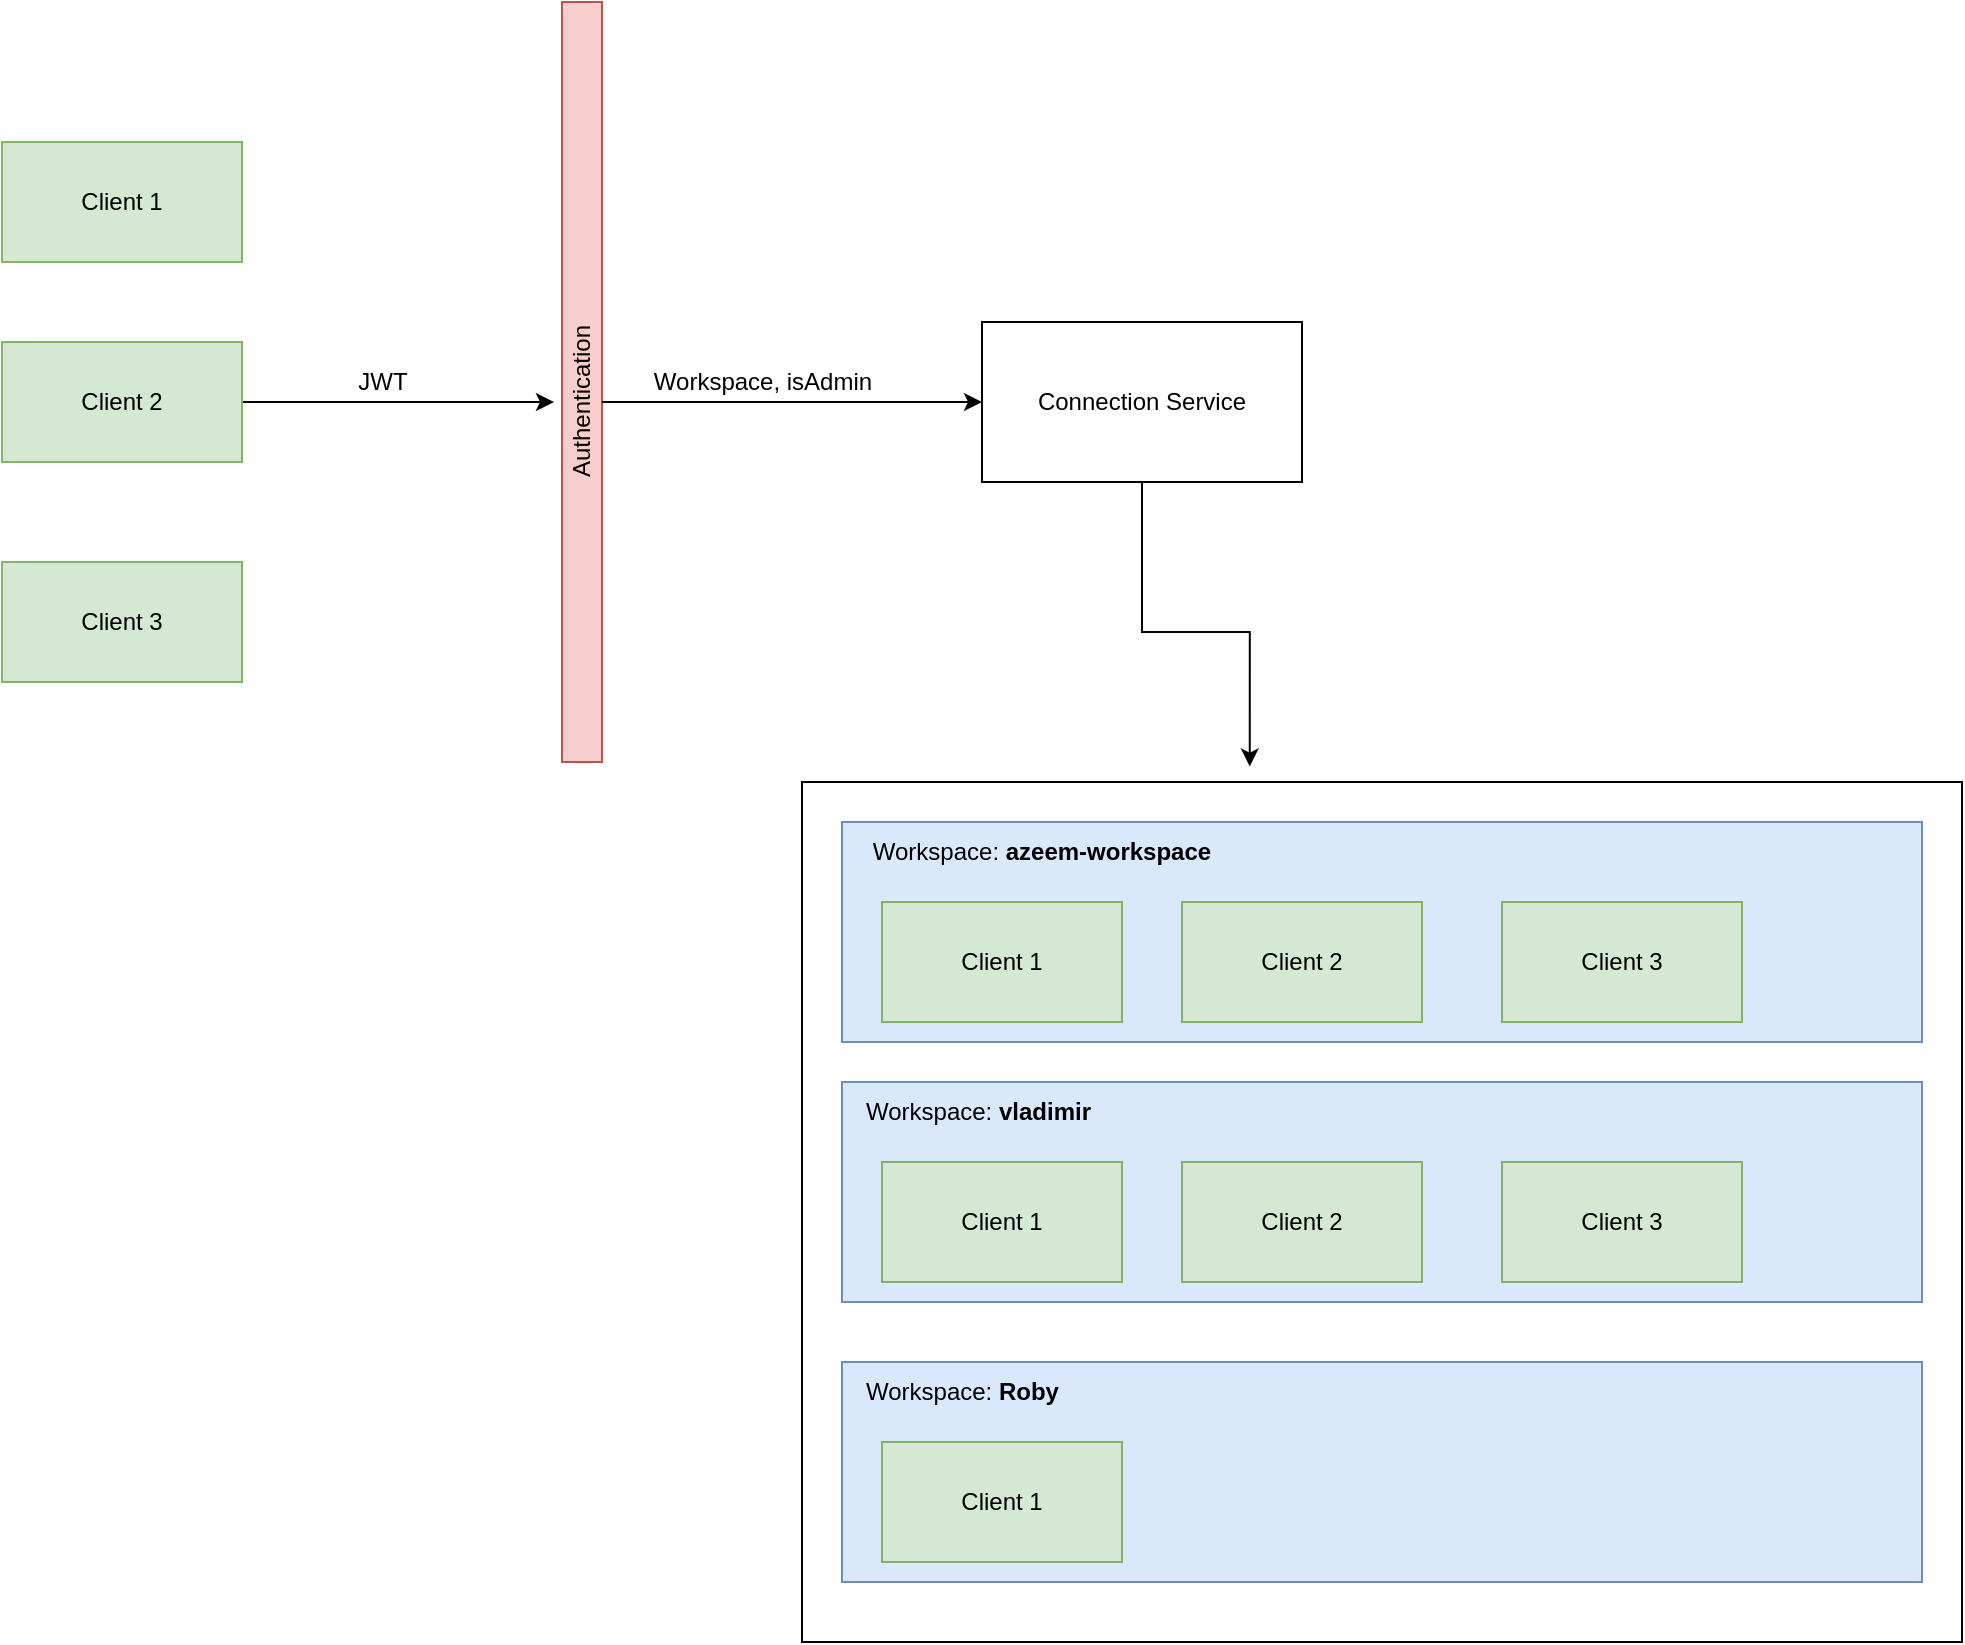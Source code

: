 <mxfile version="18.1.3" type="github">
  <diagram id="CW5a-jpiLjpU970YetBy" name="Page-1">
    <mxGraphModel dx="1422" dy="773" grid="1" gridSize="10" guides="1" tooltips="1" connect="1" arrows="1" fold="1" page="1" pageScale="1" pageWidth="1000" pageHeight="700" math="0" shadow="0">
      <root>
        <mxCell id="0" />
        <mxCell id="1" parent="0" />
        <mxCell id="zJUUyPgEPxu4SLfRpLYF-11" value="" style="rounded=0;whiteSpace=wrap;html=1;" vertex="1" parent="1">
          <mxGeometry x="480" y="520" width="580" height="430" as="geometry" />
        </mxCell>
        <mxCell id="zJUUyPgEPxu4SLfRpLYF-1" value="Client 1" style="rounded=0;whiteSpace=wrap;html=1;fillColor=#d5e8d4;strokeColor=#82b366;" vertex="1" parent="1">
          <mxGeometry x="80" y="200" width="120" height="60" as="geometry" />
        </mxCell>
        <mxCell id="zJUUyPgEPxu4SLfRpLYF-10" style="edgeStyle=orthogonalEdgeStyle;rounded=0;orthogonalLoop=1;jettySize=auto;html=1;entryX=0.5;entryY=-0.2;entryDx=0;entryDy=0;entryPerimeter=0;" edge="1" parent="1" source="zJUUyPgEPxu4SLfRpLYF-2" target="zJUUyPgEPxu4SLfRpLYF-5">
          <mxGeometry relative="1" as="geometry" />
        </mxCell>
        <mxCell id="zJUUyPgEPxu4SLfRpLYF-2" value="Client 2" style="rounded=0;whiteSpace=wrap;html=1;fillColor=#d5e8d4;strokeColor=#82b366;" vertex="1" parent="1">
          <mxGeometry x="80" y="300" width="120" height="60" as="geometry" />
        </mxCell>
        <mxCell id="zJUUyPgEPxu4SLfRpLYF-3" value="Client 3" style="rounded=0;whiteSpace=wrap;html=1;fillColor=#d5e8d4;strokeColor=#82b366;" vertex="1" parent="1">
          <mxGeometry x="80" y="410" width="120" height="60" as="geometry" />
        </mxCell>
        <mxCell id="zJUUyPgEPxu4SLfRpLYF-4" value="" style="rounded=0;whiteSpace=wrap;html=1;fillColor=#f8cecc;strokeColor=#b85450;" vertex="1" parent="1">
          <mxGeometry x="360" y="130" width="20" height="380" as="geometry" />
        </mxCell>
        <mxCell id="zJUUyPgEPxu4SLfRpLYF-9" style="edgeStyle=orthogonalEdgeStyle;rounded=0;orthogonalLoop=1;jettySize=auto;html=1;entryX=0;entryY=0.5;entryDx=0;entryDy=0;" edge="1" parent="1" source="zJUUyPgEPxu4SLfRpLYF-5" target="zJUUyPgEPxu4SLfRpLYF-7">
          <mxGeometry relative="1" as="geometry" />
        </mxCell>
        <mxCell id="zJUUyPgEPxu4SLfRpLYF-5" value="Authentication" style="text;html=1;align=center;verticalAlign=middle;resizable=0;points=[];autosize=1;strokeColor=none;fillColor=none;rotation=-90;" vertex="1" parent="1">
          <mxGeometry x="325" y="320" width="90" height="20" as="geometry" />
        </mxCell>
        <mxCell id="zJUUyPgEPxu4SLfRpLYF-14" style="edgeStyle=orthogonalEdgeStyle;rounded=0;orthogonalLoop=1;jettySize=auto;html=1;entryX=0.386;entryY=-0.018;entryDx=0;entryDy=0;entryPerimeter=0;" edge="1" parent="1" source="zJUUyPgEPxu4SLfRpLYF-7" target="zJUUyPgEPxu4SLfRpLYF-11">
          <mxGeometry relative="1" as="geometry" />
        </mxCell>
        <mxCell id="zJUUyPgEPxu4SLfRpLYF-7" value="Connection Service" style="rounded=0;whiteSpace=wrap;html=1;" vertex="1" parent="1">
          <mxGeometry x="570" y="290" width="160" height="80" as="geometry" />
        </mxCell>
        <mxCell id="zJUUyPgEPxu4SLfRpLYF-12" value="JWT" style="text;html=1;align=center;verticalAlign=middle;resizable=0;points=[];autosize=1;strokeColor=none;fillColor=none;" vertex="1" parent="1">
          <mxGeometry x="250" y="310" width="40" height="20" as="geometry" />
        </mxCell>
        <mxCell id="zJUUyPgEPxu4SLfRpLYF-13" value="Workspace, isAdmin" style="text;html=1;align=center;verticalAlign=middle;resizable=0;points=[];autosize=1;strokeColor=none;fillColor=none;" vertex="1" parent="1">
          <mxGeometry x="400" y="310" width="120" height="20" as="geometry" />
        </mxCell>
        <mxCell id="zJUUyPgEPxu4SLfRpLYF-15" value="" style="rounded=0;whiteSpace=wrap;html=1;fillColor=#dae8fc;strokeColor=#6c8ebf;" vertex="1" parent="1">
          <mxGeometry x="500" y="540" width="540" height="110" as="geometry" />
        </mxCell>
        <mxCell id="zJUUyPgEPxu4SLfRpLYF-16" value="Workspace: &lt;b style=&quot;&quot;&gt;azeem-workspace&lt;/b&gt;" style="text;html=1;strokeColor=none;fillColor=none;align=center;verticalAlign=middle;whiteSpace=wrap;rounded=0;" vertex="1" parent="1">
          <mxGeometry x="500" y="540" width="200" height="30" as="geometry" />
        </mxCell>
        <mxCell id="zJUUyPgEPxu4SLfRpLYF-17" value="Client 1" style="rounded=0;whiteSpace=wrap;html=1;fillColor=#d5e8d4;strokeColor=#82b366;" vertex="1" parent="1">
          <mxGeometry x="520" y="580" width="120" height="60" as="geometry" />
        </mxCell>
        <mxCell id="zJUUyPgEPxu4SLfRpLYF-18" value="Client 2" style="rounded=0;whiteSpace=wrap;html=1;fillColor=#d5e8d4;strokeColor=#82b366;" vertex="1" parent="1">
          <mxGeometry x="670" y="580" width="120" height="60" as="geometry" />
        </mxCell>
        <mxCell id="zJUUyPgEPxu4SLfRpLYF-19" value="Client 3" style="rounded=0;whiteSpace=wrap;html=1;fillColor=#d5e8d4;strokeColor=#82b366;" vertex="1" parent="1">
          <mxGeometry x="830" y="580" width="120" height="60" as="geometry" />
        </mxCell>
        <mxCell id="zJUUyPgEPxu4SLfRpLYF-21" value="" style="rounded=0;whiteSpace=wrap;html=1;fillColor=#dae8fc;strokeColor=#6c8ebf;" vertex="1" parent="1">
          <mxGeometry x="500" y="670" width="540" height="110" as="geometry" />
        </mxCell>
        <mxCell id="zJUUyPgEPxu4SLfRpLYF-22" value="Workspace: &lt;b&gt;vladimir&lt;/b&gt;" style="text;html=1;strokeColor=none;fillColor=none;align=left;verticalAlign=middle;whiteSpace=wrap;rounded=0;" vertex="1" parent="1">
          <mxGeometry x="510" y="670" width="190" height="30" as="geometry" />
        </mxCell>
        <mxCell id="zJUUyPgEPxu4SLfRpLYF-23" value="Client 1" style="rounded=0;whiteSpace=wrap;html=1;fillColor=#d5e8d4;strokeColor=#82b366;" vertex="1" parent="1">
          <mxGeometry x="520" y="710" width="120" height="60" as="geometry" />
        </mxCell>
        <mxCell id="zJUUyPgEPxu4SLfRpLYF-24" value="Client 2" style="rounded=0;whiteSpace=wrap;html=1;fillColor=#d5e8d4;strokeColor=#82b366;" vertex="1" parent="1">
          <mxGeometry x="670" y="710" width="120" height="60" as="geometry" />
        </mxCell>
        <mxCell id="zJUUyPgEPxu4SLfRpLYF-25" value="Client 3" style="rounded=0;whiteSpace=wrap;html=1;fillColor=#d5e8d4;strokeColor=#82b366;" vertex="1" parent="1">
          <mxGeometry x="830" y="710" width="120" height="60" as="geometry" />
        </mxCell>
        <mxCell id="zJUUyPgEPxu4SLfRpLYF-26" value="" style="rounded=0;whiteSpace=wrap;html=1;fillColor=#dae8fc;strokeColor=#6c8ebf;" vertex="1" parent="1">
          <mxGeometry x="500" y="810" width="540" height="110" as="geometry" />
        </mxCell>
        <mxCell id="zJUUyPgEPxu4SLfRpLYF-27" value="Workspace: &lt;b&gt;Roby&lt;/b&gt;" style="text;html=1;strokeColor=none;fillColor=none;align=left;verticalAlign=middle;whiteSpace=wrap;rounded=0;" vertex="1" parent="1">
          <mxGeometry x="510" y="810" width="190" height="30" as="geometry" />
        </mxCell>
        <mxCell id="zJUUyPgEPxu4SLfRpLYF-28" value="Client 1" style="rounded=0;whiteSpace=wrap;html=1;fillColor=#d5e8d4;strokeColor=#82b366;" vertex="1" parent="1">
          <mxGeometry x="520" y="850" width="120" height="60" as="geometry" />
        </mxCell>
      </root>
    </mxGraphModel>
  </diagram>
</mxfile>
